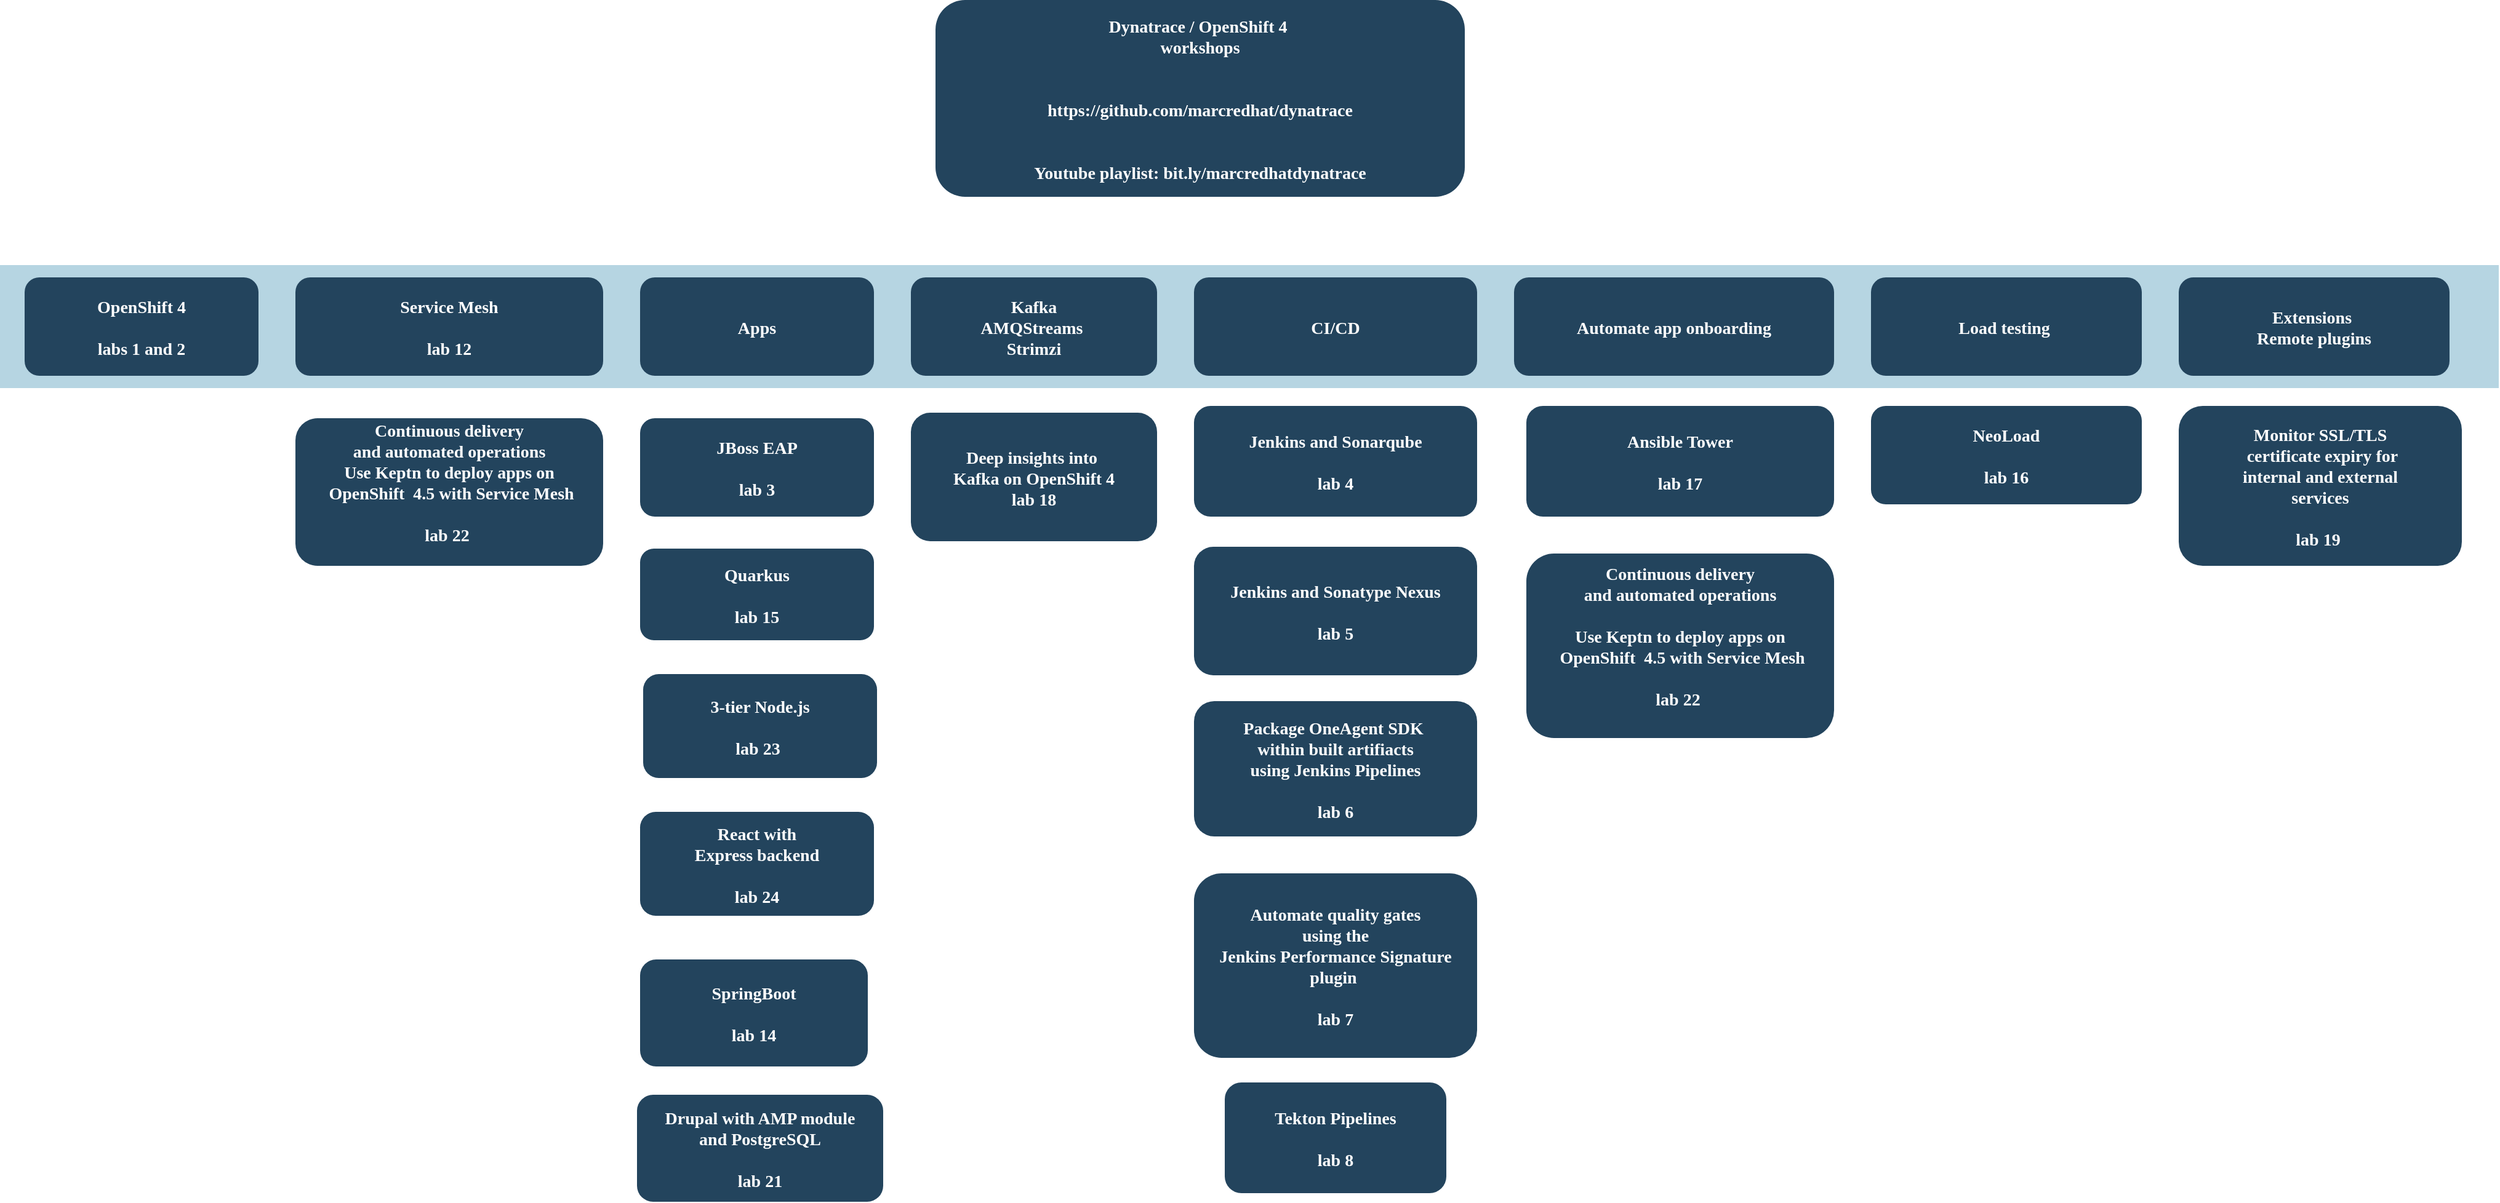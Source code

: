 <mxfile version="12.8.9" type="device"><diagram name="Page-1" id="2c0d36ab-eaac-3732-788b-9136903baeff"><mxGraphModel dx="2026" dy="1208" grid="1" gridSize="10" guides="1" tooltips="1" connect="1" arrows="1" fold="1" page="1" pageScale="1.5" pageWidth="1169" pageHeight="827" background="#ffffff" math="0" shadow="0"><root><mxCell id="0"/><mxCell id="1" parent="0"/><mxCell id="122" value="" style="fillColor=#10739E;strokeColor=none;opacity=30;" parent="1" vertex="1"><mxGeometry x="10" y="325.5" width="2030" height="100" as="geometry"/></mxCell><mxCell id="2" value="Dynatrace / OpenShift 4 &#10;workshops&#10;&#10;&#10;https://github.com/marcredhat/dynatrace&#10;&#10;&#10;Youtube playlist: bit.ly/marcredhatdynatrace" style="rounded=1;fillColor=#23445D;gradientColor=none;strokeColor=none;fontColor=#FFFFFF;fontStyle=1;fontFamily=Tahoma;fontSize=14" parent="1" vertex="1"><mxGeometry x="770" y="110" width="430" height="160" as="geometry"/></mxCell><mxCell id="4" value="&#10;Kafka &#10;AMQStreams &#10;Strimzi&#10;" style="rounded=1;fillColor=#23445D;gradientColor=none;strokeColor=none;fontColor=#FFFFFF;fontStyle=1;fontFamily=Tahoma;fontSize=14" parent="1" vertex="1"><mxGeometry x="750" y="335.5" width="200" height="80" as="geometry"/></mxCell><mxCell id="10" value="Apps" style="rounded=1;fillColor=#23445D;gradientColor=none;strokeColor=none;fontColor=#FFFFFF;fontStyle=1;fontFamily=Tahoma;fontSize=14" parent="1" vertex="1"><mxGeometry x="530" y="335.5" width="190" height="80" as="geometry"/></mxCell><mxCell id="12" value="&#10;Service Mesh&#10;&#10;lab 12&#10;" style="rounded=1;fillColor=#23445D;gradientColor=none;strokeColor=none;fontColor=#FFFFFF;fontStyle=1;fontFamily=Tahoma;fontSize=14;align=center;" parent="1" vertex="1"><mxGeometry x="250" y="335.5" width="250" height="80" as="geometry"/></mxCell><mxCell id="13" value="OpenShift 4&#10;&#10;labs 1 and 2" style="rounded=1;fillColor=#23445D;gradientColor=none;strokeColor=none;fontColor=#FFFFFF;fontStyle=1;fontFamily=Tahoma;fontSize=14" parent="1" vertex="1"><mxGeometry x="30" y="335.5" width="190" height="80" as="geometry"/></mxCell><mxCell id="29" value="Continuous delivery &#10;and automated operations &#10;Use Keptn to deploy apps on&#10; OpenShift  4.5 with Service Mesh&#10;&#10;lab 22 &#10; " style="rounded=1;fillColor=#23445D;gradientColor=none;strokeColor=none;fontColor=#FFFFFF;fontStyle=1;fontFamily=Tahoma;fontSize=14" parent="1" vertex="1"><mxGeometry x="250" y="450" width="250" height="120" as="geometry"/></mxCell><mxCell id="41" value="JBoss EAP&#10;&#10;lab 3" style="rounded=1;fillColor=#23445D;gradientColor=none;strokeColor=none;fontColor=#FFFFFF;fontStyle=1;fontFamily=Tahoma;fontSize=14" parent="1" vertex="1"><mxGeometry x="530" y="450" width="190" height="80" as="geometry"/></mxCell><mxCell id="42" value="Quarkus&#10;&#10;lab 15" style="rounded=1;fillColor=#23445D;gradientColor=none;strokeColor=none;fontColor=#FFFFFF;fontStyle=1;fontFamily=Tahoma;fontSize=14" parent="1" vertex="1"><mxGeometry x="530" y="556" width="190" height="74.5" as="geometry"/></mxCell><mxCell id="43" value="3-tier Node.js&#10;&#10;lab 23 " style="rounded=1;fillColor=#23445D;gradientColor=none;strokeColor=none;fontColor=#FFFFFF;fontStyle=1;fontFamily=Tahoma;fontSize=14" parent="1" vertex="1"><mxGeometry x="532.5" y="658" width="190" height="84.5" as="geometry"/></mxCell><mxCell id="Z93NmyBwwId22zjH5d31-123" value="React with &#10;Express backend&#10;&#10;lab 24" style="rounded=1;fillColor=#23445D;gradientColor=none;strokeColor=none;fontColor=#FFFFFF;fontStyle=1;fontFamily=Tahoma;fontSize=14" vertex="1" parent="1"><mxGeometry x="530" y="770" width="190" height="84.5" as="geometry"/></mxCell><mxCell id="Z93NmyBwwId22zjH5d31-124" value="CI/CD" style="rounded=1;fillColor=#23445D;gradientColor=none;strokeColor=none;fontColor=#FFFFFF;fontStyle=1;fontFamily=Tahoma;fontSize=14" vertex="1" parent="1"><mxGeometry x="980" y="335.5" width="230" height="80" as="geometry"/></mxCell><mxCell id="Z93NmyBwwId22zjH5d31-125" value="&#10;Automate app onboarding&#10;" style="rounded=1;fillColor=#23445D;gradientColor=none;strokeColor=none;fontColor=#FFFFFF;fontStyle=1;fontFamily=Tahoma;fontSize=14" vertex="1" parent="1"><mxGeometry x="1240" y="335.5" width="260" height="80" as="geometry"/></mxCell><mxCell id="Z93NmyBwwId22zjH5d31-128" value="Load testing " style="rounded=1;fillColor=#23445D;gradientColor=none;strokeColor=none;fontColor=#FFFFFF;fontStyle=1;fontFamily=Tahoma;fontSize=14" vertex="1" parent="1"><mxGeometry x="1530" y="335.5" width="220" height="80" as="geometry"/></mxCell><mxCell id="Z93NmyBwwId22zjH5d31-129" value="NeoLoad&#10; &#10;lab 16" style="rounded=1;fillColor=#23445D;gradientColor=none;strokeColor=none;fontColor=#FFFFFF;fontStyle=1;fontFamily=Tahoma;fontSize=14" vertex="1" parent="1"><mxGeometry x="1530" y="440" width="220" height="80" as="geometry"/></mxCell><mxCell id="Z93NmyBwwId22zjH5d31-130" value="Tekton Pipelines&#10;&#10;lab 8" style="rounded=1;fillColor=#23445D;gradientColor=none;strokeColor=none;fontColor=#FFFFFF;fontStyle=1;fontFamily=Tahoma;fontSize=14" vertex="1" parent="1"><mxGeometry x="1005" y="990" width="180" height="90" as="geometry"/></mxCell><mxCell id="Z93NmyBwwId22zjH5d31-131" value="Jenkins and Sonarqube&#10;&#10;lab 4" style="rounded=1;fillColor=#23445D;gradientColor=none;strokeColor=none;fontColor=#FFFFFF;fontStyle=1;fontFamily=Tahoma;fontSize=14" vertex="1" parent="1"><mxGeometry x="980" y="440" width="230" height="90" as="geometry"/></mxCell><mxCell id="Z93NmyBwwId22zjH5d31-134" value="Ansible Tower&#10;&#10;lab 17" style="rounded=1;fillColor=#23445D;gradientColor=none;strokeColor=none;fontColor=#FFFFFF;fontStyle=1;fontFamily=Tahoma;fontSize=14" vertex="1" parent="1"><mxGeometry x="1250" y="440" width="250" height="90" as="geometry"/></mxCell><mxCell id="Z93NmyBwwId22zjH5d31-135" value="Continuous delivery &#10;and automated operations &#10;&#10;Use Keptn to deploy apps on&#10; OpenShift  4.5 with Service Mesh&#10;&#10;lab 22 &#10; " style="rounded=1;fillColor=#23445D;gradientColor=none;strokeColor=none;fontColor=#FFFFFF;fontStyle=1;fontFamily=Tahoma;fontSize=14" vertex="1" parent="1"><mxGeometry x="1250" y="560" width="250" height="150" as="geometry"/></mxCell><mxCell id="Z93NmyBwwId22zjH5d31-136" value="Drupal with AMP module&#10;and PostgreSQL&#10;&#10;lab 21" style="rounded=1;fillColor=#23445D;gradientColor=none;strokeColor=none;fontColor=#FFFFFF;fontStyle=1;fontFamily=Tahoma;fontSize=14" vertex="1" parent="1"><mxGeometry x="527.5" y="1000" width="200" height="87" as="geometry"/></mxCell><mxCell id="Z93NmyBwwId22zjH5d31-137" value="SpringBoot&#10;&#10;lab 14" style="rounded=1;fillColor=#23445D;gradientColor=none;strokeColor=none;fontColor=#FFFFFF;fontStyle=1;fontFamily=Tahoma;fontSize=14" vertex="1" parent="1"><mxGeometry x="530" y="890" width="185" height="87" as="geometry"/></mxCell><mxCell id="Z93NmyBwwId22zjH5d31-138" value="Extensions &#10;Remote plugins" style="rounded=1;fillColor=#23445D;gradientColor=none;strokeColor=none;fontColor=#FFFFFF;fontStyle=1;fontFamily=Tahoma;fontSize=14" vertex="1" parent="1"><mxGeometry x="1780" y="335.5" width="220" height="80" as="geometry"/></mxCell><mxCell id="Z93NmyBwwId22zjH5d31-139" value="Monitor SSL/TLS&#10; certificate expiry for &#10;internal and external&#10;services&#10;&#10;lab 19 " style="rounded=1;fillColor=#23445D;gradientColor=none;strokeColor=none;fontColor=#FFFFFF;fontStyle=1;fontFamily=Tahoma;fontSize=14" vertex="1" parent="1"><mxGeometry x="1780" y="440" width="230" height="130" as="geometry"/></mxCell><mxCell id="Z93NmyBwwId22zjH5d31-140" value="Deep insights into &#10;Kafka on OpenShift 4&#10;lab 18" style="rounded=1;fillColor=#23445D;gradientColor=none;strokeColor=none;fontColor=#FFFFFF;fontStyle=1;fontFamily=Tahoma;fontSize=14" vertex="1" parent="1"><mxGeometry x="750" y="445.5" width="200" height="104.5" as="geometry"/></mxCell><mxCell id="Z93NmyBwwId22zjH5d31-141" value="Jenkins and Sonatype Nexus&#10;&#10;lab 5" style="rounded=1;fillColor=#23445D;gradientColor=none;strokeColor=none;fontColor=#FFFFFF;fontStyle=1;fontFamily=Tahoma;fontSize=14" vertex="1" parent="1"><mxGeometry x="980" y="554.5" width="230" height="104.5" as="geometry"/></mxCell><mxCell id="Z93NmyBwwId22zjH5d31-142" value="Package OneAgent SDK &#10;within built artifiacts&#10;using Jenkins Pipelines&#10;&#10;lab 6" style="rounded=1;fillColor=#23445D;gradientColor=none;strokeColor=none;fontColor=#FFFFFF;fontStyle=1;fontFamily=Tahoma;fontSize=14" vertex="1" parent="1"><mxGeometry x="980" y="680" width="230" height="110" as="geometry"/></mxCell><mxCell id="Z93NmyBwwId22zjH5d31-143" value="Automate quality gates &#10;using the&#10;Jenkins Performance Signature &#10;plugin &#10;&#10;lab 7" style="rounded=1;fillColor=#23445D;gradientColor=none;strokeColor=none;fontColor=#FFFFFF;fontStyle=1;fontFamily=Tahoma;fontSize=14" vertex="1" parent="1"><mxGeometry x="980" y="820" width="230" height="150" as="geometry"/></mxCell></root></mxGraphModel></diagram></mxfile>